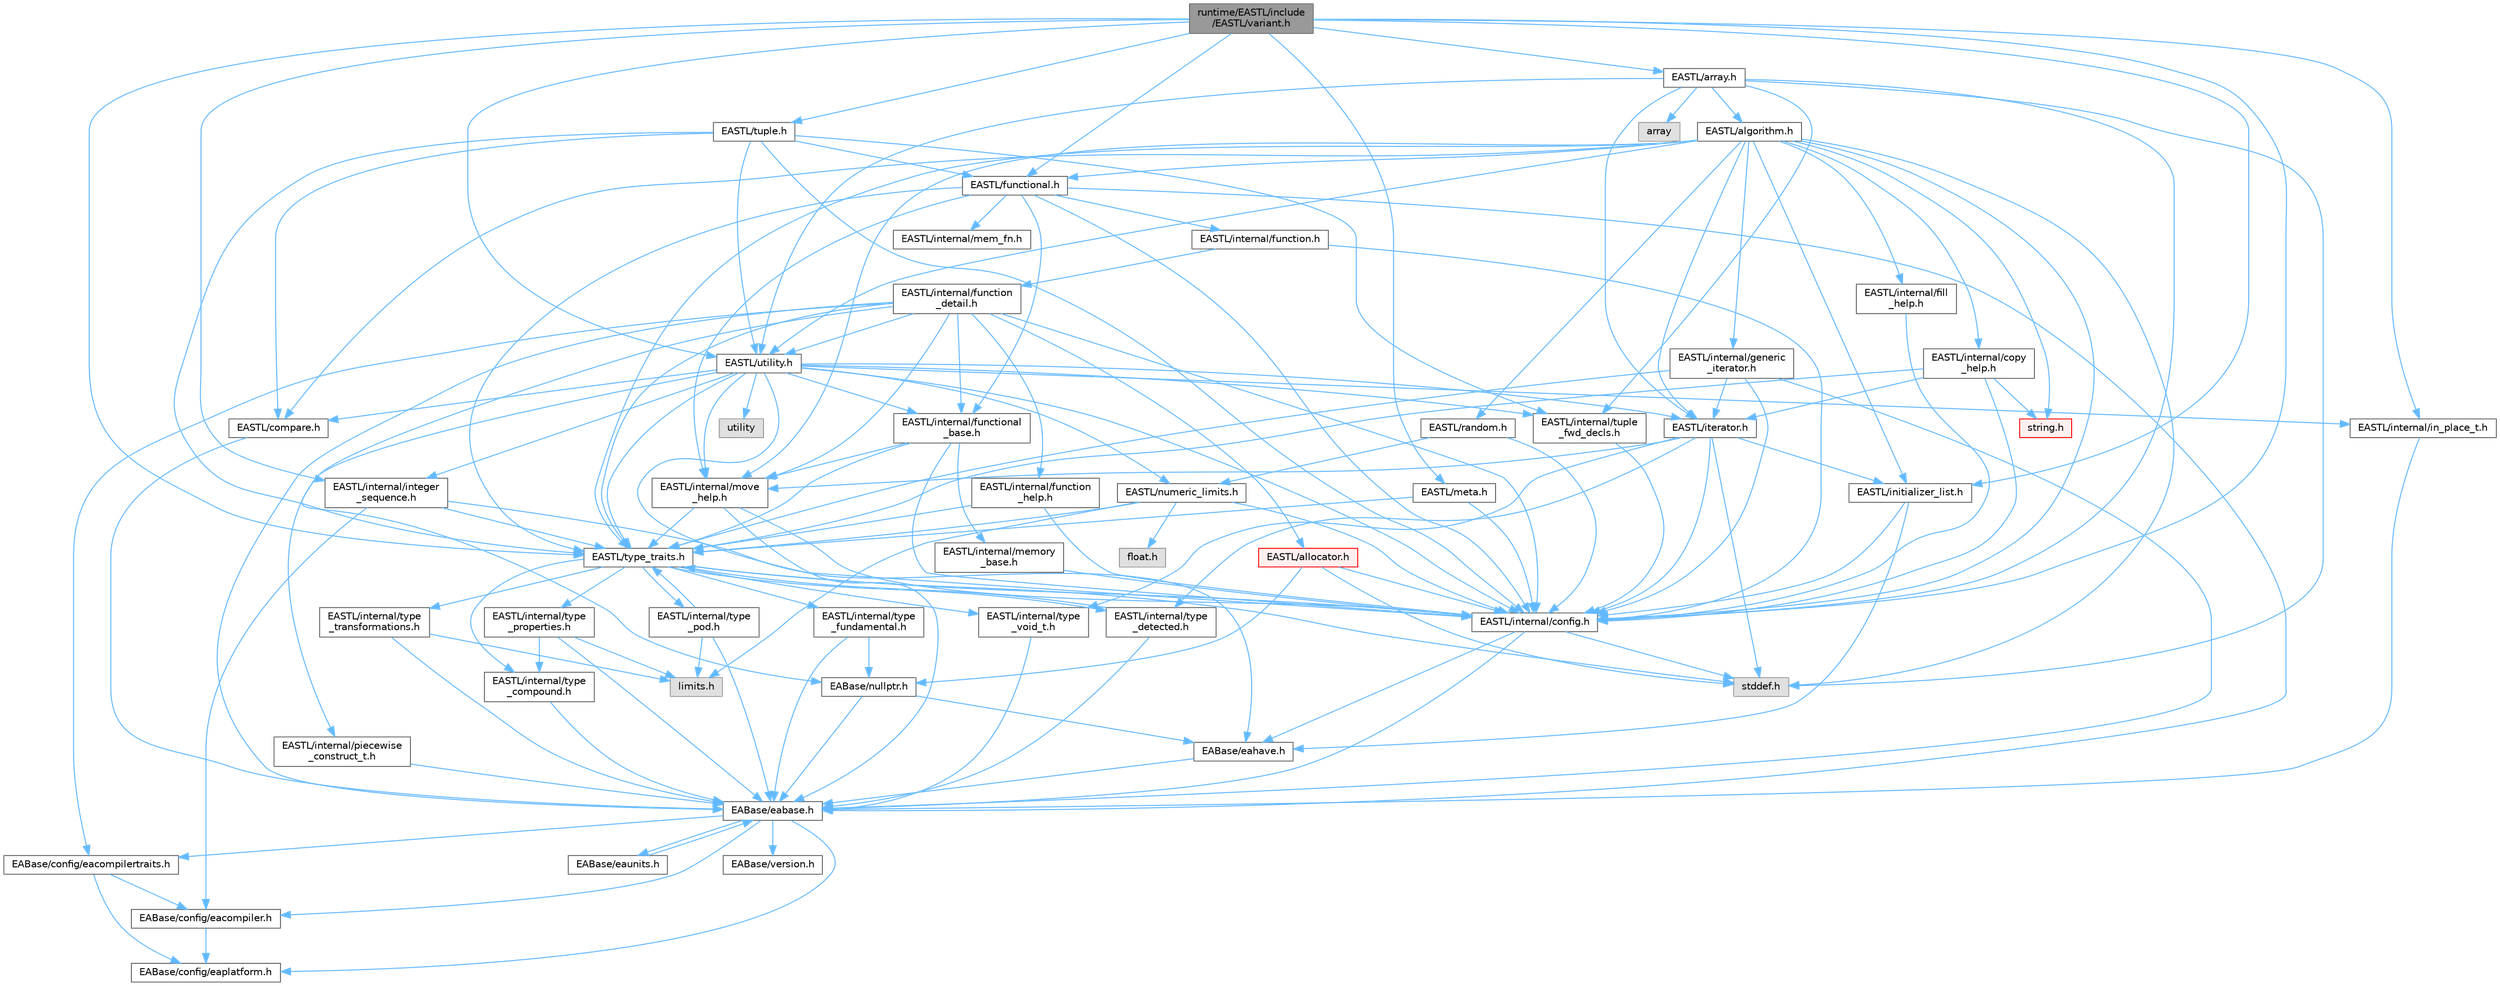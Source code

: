 digraph "runtime/EASTL/include/EASTL/variant.h"
{
 // LATEX_PDF_SIZE
  bgcolor="transparent";
  edge [fontname=Helvetica,fontsize=10,labelfontname=Helvetica,labelfontsize=10];
  node [fontname=Helvetica,fontsize=10,shape=box,height=0.2,width=0.4];
  Node1 [id="Node000001",label="runtime/EASTL/include\l/EASTL/variant.h",height=0.2,width=0.4,color="gray40", fillcolor="grey60", style="filled", fontcolor="black",tooltip=" "];
  Node1 -> Node2 [id="edge153_Node000001_Node000002",color="steelblue1",style="solid",tooltip=" "];
  Node2 [id="Node000002",label="EASTL/internal/config.h",height=0.2,width=0.4,color="grey40", fillcolor="white", style="filled",URL="$config_8h.html",tooltip=" "];
  Node2 -> Node3 [id="edge154_Node000002_Node000003",color="steelblue1",style="solid",tooltip=" "];
  Node3 [id="Node000003",label="EABase/eabase.h",height=0.2,width=0.4,color="grey40", fillcolor="white", style="filled",URL="$eabase_8h.html",tooltip=" "];
  Node3 -> Node4 [id="edge155_Node000003_Node000004",color="steelblue1",style="solid",tooltip=" "];
  Node4 [id="Node000004",label="EABase/config/eacompiler.h",height=0.2,width=0.4,color="grey40", fillcolor="white", style="filled",URL="$eacompiler_8h.html",tooltip=" "];
  Node4 -> Node5 [id="edge156_Node000004_Node000005",color="steelblue1",style="solid",tooltip=" "];
  Node5 [id="Node000005",label="EABase/config/eaplatform.h",height=0.2,width=0.4,color="grey40", fillcolor="white", style="filled",URL="$eaplatform_8h.html",tooltip=" "];
  Node3 -> Node6 [id="edge157_Node000003_Node000006",color="steelblue1",style="solid",tooltip=" "];
  Node6 [id="Node000006",label="EABase/config/eacompilertraits.h",height=0.2,width=0.4,color="grey40", fillcolor="white", style="filled",URL="$eacompilertraits_8h.html",tooltip=" "];
  Node6 -> Node5 [id="edge158_Node000006_Node000005",color="steelblue1",style="solid",tooltip=" "];
  Node6 -> Node4 [id="edge159_Node000006_Node000004",color="steelblue1",style="solid",tooltip=" "];
  Node3 -> Node5 [id="edge160_Node000003_Node000005",color="steelblue1",style="solid",tooltip=" "];
  Node3 -> Node7 [id="edge161_Node000003_Node000007",color="steelblue1",style="solid",tooltip=" "];
  Node7 [id="Node000007",label="EABase/version.h",height=0.2,width=0.4,color="grey40", fillcolor="white", style="filled",URL="$_e_a_s_t_l_2packages_2_e_a_base_2include_2_common_2_e_a_base_2version_8h.html",tooltip=" "];
  Node3 -> Node8 [id="edge162_Node000003_Node000008",color="steelblue1",style="solid",tooltip=" "];
  Node8 [id="Node000008",label="EABase/eaunits.h",height=0.2,width=0.4,color="grey40", fillcolor="white", style="filled",URL="$eaunits_8h.html",tooltip=" "];
  Node8 -> Node3 [id="edge163_Node000008_Node000003",color="steelblue1",style="solid",tooltip=" "];
  Node2 -> Node9 [id="edge164_Node000002_Node000009",color="steelblue1",style="solid",tooltip=" "];
  Node9 [id="Node000009",label="EABase/eahave.h",height=0.2,width=0.4,color="grey40", fillcolor="white", style="filled",URL="$eahave_8h.html",tooltip=" "];
  Node9 -> Node3 [id="edge165_Node000009_Node000003",color="steelblue1",style="solid",tooltip=" "];
  Node2 -> Node10 [id="edge166_Node000002_Node000010",color="steelblue1",style="solid",tooltip=" "];
  Node10 [id="Node000010",label="stddef.h",height=0.2,width=0.4,color="grey60", fillcolor="#E0E0E0", style="filled",tooltip=" "];
  Node1 -> Node11 [id="edge167_Node000001_Node000011",color="steelblue1",style="solid",tooltip=" "];
  Node11 [id="Node000011",label="EASTL/internal/in_place_t.h",height=0.2,width=0.4,color="grey40", fillcolor="white", style="filled",URL="$in__place__t_8h.html",tooltip=" "];
  Node11 -> Node3 [id="edge168_Node000011_Node000003",color="steelblue1",style="solid",tooltip=" "];
  Node1 -> Node12 [id="edge169_Node000001_Node000012",color="steelblue1",style="solid",tooltip=" "];
  Node12 [id="Node000012",label="EASTL/internal/integer\l_sequence.h",height=0.2,width=0.4,color="grey40", fillcolor="white", style="filled",URL="$integer__sequence_8h.html",tooltip=" "];
  Node12 -> Node4 [id="edge170_Node000012_Node000004",color="steelblue1",style="solid",tooltip=" "];
  Node12 -> Node2 [id="edge171_Node000012_Node000002",color="steelblue1",style="solid",tooltip=" "];
  Node12 -> Node13 [id="edge172_Node000012_Node000013",color="steelblue1",style="solid",tooltip=" "];
  Node13 [id="Node000013",label="EASTL/type_traits.h",height=0.2,width=0.4,color="grey40", fillcolor="white", style="filled",URL="$_e_a_s_t_l_2include_2_e_a_s_t_l_2type__traits_8h.html",tooltip=" "];
  Node13 -> Node2 [id="edge173_Node000013_Node000002",color="steelblue1",style="solid",tooltip=" "];
  Node13 -> Node10 [id="edge174_Node000013_Node000010",color="steelblue1",style="solid",tooltip=" "];
  Node13 -> Node14 [id="edge175_Node000013_Node000014",color="steelblue1",style="solid",tooltip=" "];
  Node14 [id="Node000014",label="EASTL/internal/type\l_fundamental.h",height=0.2,width=0.4,color="grey40", fillcolor="white", style="filled",URL="$type__fundamental_8h.html",tooltip=" "];
  Node14 -> Node3 [id="edge176_Node000014_Node000003",color="steelblue1",style="solid",tooltip=" "];
  Node14 -> Node15 [id="edge177_Node000014_Node000015",color="steelblue1",style="solid",tooltip=" "];
  Node15 [id="Node000015",label="EABase/nullptr.h",height=0.2,width=0.4,color="grey40", fillcolor="white", style="filled",URL="$nullptr_8h.html",tooltip=" "];
  Node15 -> Node3 [id="edge178_Node000015_Node000003",color="steelblue1",style="solid",tooltip=" "];
  Node15 -> Node9 [id="edge179_Node000015_Node000009",color="steelblue1",style="solid",tooltip=" "];
  Node13 -> Node16 [id="edge180_Node000013_Node000016",color="steelblue1",style="solid",tooltip=" "];
  Node16 [id="Node000016",label="EASTL/internal/type\l_transformations.h",height=0.2,width=0.4,color="grey40", fillcolor="white", style="filled",URL="$type__transformations_8h.html",tooltip=" "];
  Node16 -> Node3 [id="edge181_Node000016_Node000003",color="steelblue1",style="solid",tooltip=" "];
  Node16 -> Node17 [id="edge182_Node000016_Node000017",color="steelblue1",style="solid",tooltip=" "];
  Node17 [id="Node000017",label="limits.h",height=0.2,width=0.4,color="grey60", fillcolor="#E0E0E0", style="filled",tooltip=" "];
  Node13 -> Node18 [id="edge183_Node000013_Node000018",color="steelblue1",style="solid",tooltip=" "];
  Node18 [id="Node000018",label="EASTL/internal/type\l_void_t.h",height=0.2,width=0.4,color="grey40", fillcolor="white", style="filled",URL="$type__void__t_8h.html",tooltip=" "];
  Node18 -> Node3 [id="edge184_Node000018_Node000003",color="steelblue1",style="solid",tooltip=" "];
  Node13 -> Node19 [id="edge185_Node000013_Node000019",color="steelblue1",style="solid",tooltip=" "];
  Node19 [id="Node000019",label="EASTL/internal/type\l_properties.h",height=0.2,width=0.4,color="grey40", fillcolor="white", style="filled",URL="$type__properties_8h.html",tooltip=" "];
  Node19 -> Node3 [id="edge186_Node000019_Node000003",color="steelblue1",style="solid",tooltip=" "];
  Node19 -> Node17 [id="edge187_Node000019_Node000017",color="steelblue1",style="solid",tooltip=" "];
  Node19 -> Node20 [id="edge188_Node000019_Node000020",color="steelblue1",style="solid",tooltip=" "];
  Node20 [id="Node000020",label="EASTL/internal/type\l_compound.h",height=0.2,width=0.4,color="grey40", fillcolor="white", style="filled",URL="$type__compound_8h.html",tooltip=" "];
  Node20 -> Node3 [id="edge189_Node000020_Node000003",color="steelblue1",style="solid",tooltip=" "];
  Node13 -> Node20 [id="edge190_Node000013_Node000020",color="steelblue1",style="solid",tooltip=" "];
  Node13 -> Node21 [id="edge191_Node000013_Node000021",color="steelblue1",style="solid",tooltip=" "];
  Node21 [id="Node000021",label="EASTL/internal/type\l_pod.h",height=0.2,width=0.4,color="grey40", fillcolor="white", style="filled",URL="$type__pod_8h.html",tooltip=" "];
  Node21 -> Node3 [id="edge192_Node000021_Node000003",color="steelblue1",style="solid",tooltip=" "];
  Node21 -> Node17 [id="edge193_Node000021_Node000017",color="steelblue1",style="solid",tooltip=" "];
  Node21 -> Node13 [id="edge194_Node000021_Node000013",color="steelblue1",style="solid",tooltip=" "];
  Node13 -> Node22 [id="edge195_Node000013_Node000022",color="steelblue1",style="solid",tooltip=" "];
  Node22 [id="Node000022",label="EASTL/internal/type\l_detected.h",height=0.2,width=0.4,color="grey40", fillcolor="white", style="filled",URL="$type__detected_8h.html",tooltip=" "];
  Node22 -> Node3 [id="edge196_Node000022_Node000003",color="steelblue1",style="solid",tooltip=" "];
  Node22 -> Node13 [id="edge197_Node000022_Node000013",color="steelblue1",style="solid",tooltip=" "];
  Node1 -> Node23 [id="edge198_Node000001_Node000023",color="steelblue1",style="solid",tooltip=" "];
  Node23 [id="Node000023",label="EASTL/meta.h",height=0.2,width=0.4,color="grey40", fillcolor="white", style="filled",URL="$meta_8h.html",tooltip=" "];
  Node23 -> Node2 [id="edge199_Node000023_Node000002",color="steelblue1",style="solid",tooltip=" "];
  Node23 -> Node13 [id="edge200_Node000023_Node000013",color="steelblue1",style="solid",tooltip=" "];
  Node1 -> Node24 [id="edge201_Node000001_Node000024",color="steelblue1",style="solid",tooltip=" "];
  Node24 [id="Node000024",label="EASTL/utility.h",height=0.2,width=0.4,color="grey40", fillcolor="white", style="filled",URL="$_e_a_s_t_l_2include_2_e_a_s_t_l_2utility_8h.html",tooltip=" "];
  Node24 -> Node2 [id="edge202_Node000024_Node000002",color="steelblue1",style="solid",tooltip=" "];
  Node24 -> Node13 [id="edge203_Node000024_Node000013",color="steelblue1",style="solid",tooltip=" "];
  Node24 -> Node25 [id="edge204_Node000024_Node000025",color="steelblue1",style="solid",tooltip=" "];
  Node25 [id="Node000025",label="EASTL/iterator.h",height=0.2,width=0.4,color="grey40", fillcolor="white", style="filled",URL="$_e_a_s_t_l_2include_2_e_a_s_t_l_2iterator_8h.html",tooltip=" "];
  Node25 -> Node2 [id="edge205_Node000025_Node000002",color="steelblue1",style="solid",tooltip=" "];
  Node25 -> Node26 [id="edge206_Node000025_Node000026",color="steelblue1",style="solid",tooltip=" "];
  Node26 [id="Node000026",label="EASTL/internal/move\l_help.h",height=0.2,width=0.4,color="grey40", fillcolor="white", style="filled",URL="$move__help_8h.html",tooltip=" "];
  Node26 -> Node3 [id="edge207_Node000026_Node000003",color="steelblue1",style="solid",tooltip=" "];
  Node26 -> Node2 [id="edge208_Node000026_Node000002",color="steelblue1",style="solid",tooltip=" "];
  Node26 -> Node13 [id="edge209_Node000026_Node000013",color="steelblue1",style="solid",tooltip=" "];
  Node25 -> Node22 [id="edge210_Node000025_Node000022",color="steelblue1",style="solid",tooltip=" "];
  Node25 -> Node18 [id="edge211_Node000025_Node000018",color="steelblue1",style="solid",tooltip=" "];
  Node25 -> Node27 [id="edge212_Node000025_Node000027",color="steelblue1",style="solid",tooltip=" "];
  Node27 [id="Node000027",label="EASTL/initializer_list.h",height=0.2,width=0.4,color="grey40", fillcolor="white", style="filled",URL="$initializer__list_8h.html",tooltip=" "];
  Node27 -> Node2 [id="edge213_Node000027_Node000002",color="steelblue1",style="solid",tooltip=" "];
  Node27 -> Node9 [id="edge214_Node000027_Node000009",color="steelblue1",style="solid",tooltip=" "];
  Node25 -> Node10 [id="edge215_Node000025_Node000010",color="steelblue1",style="solid",tooltip=" "];
  Node24 -> Node28 [id="edge216_Node000024_Node000028",color="steelblue1",style="solid",tooltip=" "];
  Node28 [id="Node000028",label="EASTL/numeric_limits.h",height=0.2,width=0.4,color="grey40", fillcolor="white", style="filled",URL="$numeric__limits_8h.html",tooltip=" "];
  Node28 -> Node2 [id="edge217_Node000028_Node000002",color="steelblue1",style="solid",tooltip=" "];
  Node28 -> Node13 [id="edge218_Node000028_Node000013",color="steelblue1",style="solid",tooltip=" "];
  Node28 -> Node17 [id="edge219_Node000028_Node000017",color="steelblue1",style="solid",tooltip=" "];
  Node28 -> Node29 [id="edge220_Node000028_Node000029",color="steelblue1",style="solid",tooltip=" "];
  Node29 [id="Node000029",label="float.h",height=0.2,width=0.4,color="grey60", fillcolor="#E0E0E0", style="filled",tooltip=" "];
  Node24 -> Node30 [id="edge221_Node000024_Node000030",color="steelblue1",style="solid",tooltip=" "];
  Node30 [id="Node000030",label="EASTL/compare.h",height=0.2,width=0.4,color="grey40", fillcolor="white", style="filled",URL="$compare_8h.html",tooltip=" "];
  Node30 -> Node3 [id="edge222_Node000030_Node000003",color="steelblue1",style="solid",tooltip=" "];
  Node24 -> Node31 [id="edge223_Node000024_Node000031",color="steelblue1",style="solid",tooltip=" "];
  Node31 [id="Node000031",label="EASTL/internal/functional\l_base.h",height=0.2,width=0.4,color="grey40", fillcolor="white", style="filled",URL="$functional__base_8h.html",tooltip=" "];
  Node31 -> Node2 [id="edge224_Node000031_Node000002",color="steelblue1",style="solid",tooltip=" "];
  Node31 -> Node32 [id="edge225_Node000031_Node000032",color="steelblue1",style="solid",tooltip=" "];
  Node32 [id="Node000032",label="EASTL/internal/memory\l_base.h",height=0.2,width=0.4,color="grey40", fillcolor="white", style="filled",URL="$memory__base_8h.html",tooltip=" "];
  Node32 -> Node2 [id="edge226_Node000032_Node000002",color="steelblue1",style="solid",tooltip=" "];
  Node31 -> Node26 [id="edge227_Node000031_Node000026",color="steelblue1",style="solid",tooltip=" "];
  Node31 -> Node13 [id="edge228_Node000031_Node000013",color="steelblue1",style="solid",tooltip=" "];
  Node24 -> Node26 [id="edge229_Node000024_Node000026",color="steelblue1",style="solid",tooltip=" "];
  Node24 -> Node9 [id="edge230_Node000024_Node000009",color="steelblue1",style="solid",tooltip=" "];
  Node24 -> Node12 [id="edge231_Node000024_Node000012",color="steelblue1",style="solid",tooltip=" "];
  Node24 -> Node33 [id="edge232_Node000024_Node000033",color="steelblue1",style="solid",tooltip=" "];
  Node33 [id="Node000033",label="EASTL/internal/tuple\l_fwd_decls.h",height=0.2,width=0.4,color="grey40", fillcolor="white", style="filled",URL="$tuple__fwd__decls_8h.html",tooltip=" "];
  Node33 -> Node2 [id="edge233_Node000033_Node000002",color="steelblue1",style="solid",tooltip=" "];
  Node24 -> Node11 [id="edge234_Node000024_Node000011",color="steelblue1",style="solid",tooltip=" "];
  Node24 -> Node34 [id="edge235_Node000024_Node000034",color="steelblue1",style="solid",tooltip=" "];
  Node34 [id="Node000034",label="EASTL/internal/piecewise\l_construct_t.h",height=0.2,width=0.4,color="grey40", fillcolor="white", style="filled",URL="$piecewise__construct__t_8h.html",tooltip=" "];
  Node34 -> Node3 [id="edge236_Node000034_Node000003",color="steelblue1",style="solid",tooltip=" "];
  Node24 -> Node35 [id="edge237_Node000024_Node000035",color="steelblue1",style="solid",tooltip=" "];
  Node35 [id="Node000035",label="utility",height=0.2,width=0.4,color="grey60", fillcolor="#E0E0E0", style="filled",tooltip=" "];
  Node1 -> Node36 [id="edge238_Node000001_Node000036",color="steelblue1",style="solid",tooltip=" "];
  Node36 [id="Node000036",label="EASTL/functional.h",height=0.2,width=0.4,color="grey40", fillcolor="white", style="filled",URL="$_e_a_s_t_l_2include_2_e_a_s_t_l_2functional_8h.html",tooltip=" "];
  Node36 -> Node3 [id="edge239_Node000036_Node000003",color="steelblue1",style="solid",tooltip=" "];
  Node36 -> Node2 [id="edge240_Node000036_Node000002",color="steelblue1",style="solid",tooltip=" "];
  Node36 -> Node26 [id="edge241_Node000036_Node000026",color="steelblue1",style="solid",tooltip=" "];
  Node36 -> Node13 [id="edge242_Node000036_Node000013",color="steelblue1",style="solid",tooltip=" "];
  Node36 -> Node31 [id="edge243_Node000036_Node000031",color="steelblue1",style="solid",tooltip=" "];
  Node36 -> Node37 [id="edge244_Node000036_Node000037",color="steelblue1",style="solid",tooltip=" "];
  Node37 [id="Node000037",label="EASTL/internal/mem_fn.h",height=0.2,width=0.4,color="grey40", fillcolor="white", style="filled",URL="$mem__fn_8h.html",tooltip=" "];
  Node36 -> Node38 [id="edge245_Node000036_Node000038",color="steelblue1",style="solid",tooltip=" "];
  Node38 [id="Node000038",label="EASTL/internal/function.h",height=0.2,width=0.4,color="grey40", fillcolor="white", style="filled",URL="$_e_a_s_t_l_2include_2_e_a_s_t_l_2internal_2function_8h.html",tooltip=" "];
  Node38 -> Node2 [id="edge246_Node000038_Node000002",color="steelblue1",style="solid",tooltip=" "];
  Node38 -> Node39 [id="edge247_Node000038_Node000039",color="steelblue1",style="solid",tooltip=" "];
  Node39 [id="Node000039",label="EASTL/internal/function\l_detail.h",height=0.2,width=0.4,color="grey40", fillcolor="white", style="filled",URL="$function__detail_8h.html",tooltip=" "];
  Node39 -> Node6 [id="edge248_Node000039_Node000006",color="steelblue1",style="solid",tooltip=" "];
  Node39 -> Node3 [id="edge249_Node000039_Node000003",color="steelblue1",style="solid",tooltip=" "];
  Node39 -> Node15 [id="edge250_Node000039_Node000015",color="steelblue1",style="solid",tooltip=" "];
  Node39 -> Node40 [id="edge251_Node000039_Node000040",color="steelblue1",style="solid",tooltip=" "];
  Node40 [id="Node000040",label="EASTL/allocator.h",height=0.2,width=0.4,color="red", fillcolor="#FFF0F0", style="filled",URL="$allocator_8h.html",tooltip=" "];
  Node40 -> Node2 [id="edge252_Node000040_Node000002",color="steelblue1",style="solid",tooltip=" "];
  Node40 -> Node15 [id="edge253_Node000040_Node000015",color="steelblue1",style="solid",tooltip=" "];
  Node40 -> Node10 [id="edge254_Node000040_Node000010",color="steelblue1",style="solid",tooltip=" "];
  Node39 -> Node2 [id="edge255_Node000039_Node000002",color="steelblue1",style="solid",tooltip=" "];
  Node39 -> Node42 [id="edge256_Node000039_Node000042",color="steelblue1",style="solid",tooltip=" "];
  Node42 [id="Node000042",label="EASTL/internal/function\l_help.h",height=0.2,width=0.4,color="grey40", fillcolor="white", style="filled",URL="$function__help_8h.html",tooltip=" "];
  Node42 -> Node2 [id="edge257_Node000042_Node000002",color="steelblue1",style="solid",tooltip=" "];
  Node42 -> Node13 [id="edge258_Node000042_Node000013",color="steelblue1",style="solid",tooltip=" "];
  Node39 -> Node31 [id="edge259_Node000039_Node000031",color="steelblue1",style="solid",tooltip=" "];
  Node39 -> Node26 [id="edge260_Node000039_Node000026",color="steelblue1",style="solid",tooltip=" "];
  Node39 -> Node13 [id="edge261_Node000039_Node000013",color="steelblue1",style="solid",tooltip=" "];
  Node39 -> Node24 [id="edge262_Node000039_Node000024",color="steelblue1",style="solid",tooltip=" "];
  Node1 -> Node27 [id="edge263_Node000001_Node000027",color="steelblue1",style="solid",tooltip=" "];
  Node1 -> Node43 [id="edge264_Node000001_Node000043",color="steelblue1",style="solid",tooltip=" "];
  Node43 [id="Node000043",label="EASTL/tuple.h",height=0.2,width=0.4,color="grey40", fillcolor="white", style="filled",URL="$tuple_8h.html",tooltip=" "];
  Node43 -> Node2 [id="edge265_Node000043_Node000002",color="steelblue1",style="solid",tooltip=" "];
  Node43 -> Node30 [id="edge266_Node000043_Node000030",color="steelblue1",style="solid",tooltip=" "];
  Node43 -> Node36 [id="edge267_Node000043_Node000036",color="steelblue1",style="solid",tooltip=" "];
  Node43 -> Node13 [id="edge268_Node000043_Node000013",color="steelblue1",style="solid",tooltip=" "];
  Node43 -> Node24 [id="edge269_Node000043_Node000024",color="steelblue1",style="solid",tooltip=" "];
  Node43 -> Node33 [id="edge270_Node000043_Node000033",color="steelblue1",style="solid",tooltip=" "];
  Node1 -> Node13 [id="edge271_Node000001_Node000013",color="steelblue1",style="solid",tooltip=" "];
  Node1 -> Node44 [id="edge272_Node000001_Node000044",color="steelblue1",style="solid",tooltip=" "];
  Node44 [id="Node000044",label="EASTL/array.h",height=0.2,width=0.4,color="grey40", fillcolor="white", style="filled",URL="$array_8h.html",tooltip=" "];
  Node44 -> Node2 [id="edge273_Node000044_Node000002",color="steelblue1",style="solid",tooltip=" "];
  Node44 -> Node33 [id="edge274_Node000044_Node000033",color="steelblue1",style="solid",tooltip=" "];
  Node44 -> Node25 [id="edge275_Node000044_Node000025",color="steelblue1",style="solid",tooltip=" "];
  Node44 -> Node45 [id="edge276_Node000044_Node000045",color="steelblue1",style="solid",tooltip=" "];
  Node45 [id="Node000045",label="EASTL/algorithm.h",height=0.2,width=0.4,color="grey40", fillcolor="white", style="filled",URL="$_e_a_s_t_l_2include_2_e_a_s_t_l_2algorithm_8h.html",tooltip=" "];
  Node45 -> Node2 [id="edge277_Node000045_Node000002",color="steelblue1",style="solid",tooltip=" "];
  Node45 -> Node13 [id="edge278_Node000045_Node000013",color="steelblue1",style="solid",tooltip=" "];
  Node45 -> Node26 [id="edge279_Node000045_Node000026",color="steelblue1",style="solid",tooltip=" "];
  Node45 -> Node46 [id="edge280_Node000045_Node000046",color="steelblue1",style="solid",tooltip=" "];
  Node46 [id="Node000046",label="EASTL/internal/copy\l_help.h",height=0.2,width=0.4,color="grey40", fillcolor="white", style="filled",URL="$copy__help_8h.html",tooltip=" "];
  Node46 -> Node2 [id="edge281_Node000046_Node000002",color="steelblue1",style="solid",tooltip=" "];
  Node46 -> Node13 [id="edge282_Node000046_Node000013",color="steelblue1",style="solid",tooltip=" "];
  Node46 -> Node25 [id="edge283_Node000046_Node000025",color="steelblue1",style="solid",tooltip=" "];
  Node46 -> Node47 [id="edge284_Node000046_Node000047",color="steelblue1",style="solid",tooltip=" "];
  Node47 [id="Node000047",label="string.h",height=0.2,width=0.4,color="red", fillcolor="#FFF0F0", style="filled",URL="$string_8h.html",tooltip=" "];
  Node45 -> Node150 [id="edge285_Node000045_Node000150",color="steelblue1",style="solid",tooltip=" "];
  Node150 [id="Node000150",label="EASTL/internal/fill\l_help.h",height=0.2,width=0.4,color="grey40", fillcolor="white", style="filled",URL="$fill__help_8h.html",tooltip=" "];
  Node150 -> Node2 [id="edge286_Node000150_Node000002",color="steelblue1",style="solid",tooltip=" "];
  Node45 -> Node27 [id="edge287_Node000045_Node000027",color="steelblue1",style="solid",tooltip=" "];
  Node45 -> Node25 [id="edge288_Node000045_Node000025",color="steelblue1",style="solid",tooltip=" "];
  Node45 -> Node36 [id="edge289_Node000045_Node000036",color="steelblue1",style="solid",tooltip=" "];
  Node45 -> Node24 [id="edge290_Node000045_Node000024",color="steelblue1",style="solid",tooltip=" "];
  Node45 -> Node58 [id="edge291_Node000045_Node000058",color="steelblue1",style="solid",tooltip=" "];
  Node58 [id="Node000058",label="EASTL/internal/generic\l_iterator.h",height=0.2,width=0.4,color="grey40", fillcolor="white", style="filled",URL="$generic__iterator_8h.html",tooltip=" "];
  Node58 -> Node3 [id="edge292_Node000058_Node000003",color="steelblue1",style="solid",tooltip=" "];
  Node58 -> Node2 [id="edge293_Node000058_Node000002",color="steelblue1",style="solid",tooltip=" "];
  Node58 -> Node25 [id="edge294_Node000058_Node000025",color="steelblue1",style="solid",tooltip=" "];
  Node58 -> Node13 [id="edge295_Node000058_Node000013",color="steelblue1",style="solid",tooltip=" "];
  Node45 -> Node151 [id="edge296_Node000045_Node000151",color="steelblue1",style="solid",tooltip=" "];
  Node151 [id="Node000151",label="EASTL/random.h",height=0.2,width=0.4,color="grey40", fillcolor="white", style="filled",URL="$random_8h.html",tooltip=" "];
  Node151 -> Node2 [id="edge297_Node000151_Node000002",color="steelblue1",style="solid",tooltip=" "];
  Node151 -> Node28 [id="edge298_Node000151_Node000028",color="steelblue1",style="solid",tooltip=" "];
  Node45 -> Node30 [id="edge299_Node000045_Node000030",color="steelblue1",style="solid",tooltip=" "];
  Node45 -> Node10 [id="edge300_Node000045_Node000010",color="steelblue1",style="solid",tooltip=" "];
  Node45 -> Node47 [id="edge301_Node000045_Node000047",color="steelblue1",style="solid",tooltip=" "];
  Node44 -> Node24 [id="edge302_Node000044_Node000024",color="steelblue1",style="solid",tooltip=" "];
  Node44 -> Node10 [id="edge303_Node000044_Node000010",color="steelblue1",style="solid",tooltip=" "];
  Node44 -> Node152 [id="edge304_Node000044_Node000152",color="steelblue1",style="solid",tooltip=" "];
  Node152 [id="Node000152",label="array",height=0.2,width=0.4,color="grey60", fillcolor="#E0E0E0", style="filled",tooltip=" "];
}
